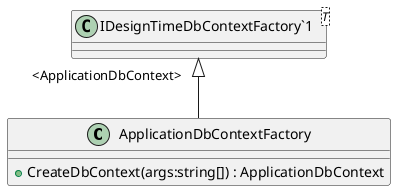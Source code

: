 @startuml
class ApplicationDbContextFactory {
    + CreateDbContext(args:string[]) : ApplicationDbContext
}
class "IDesignTimeDbContextFactory`1"<T> {
}
"IDesignTimeDbContextFactory`1" "<ApplicationDbContext>" <|-- ApplicationDbContextFactory
@enduml
